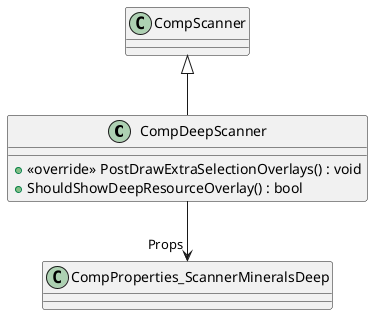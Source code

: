 @startuml
class CompDeepScanner {
    + <<override>> PostDrawExtraSelectionOverlays() : void
    + ShouldShowDeepResourceOverlay() : bool
}
CompScanner <|-- CompDeepScanner
CompDeepScanner --> "Props" CompProperties_ScannerMineralsDeep
@enduml
